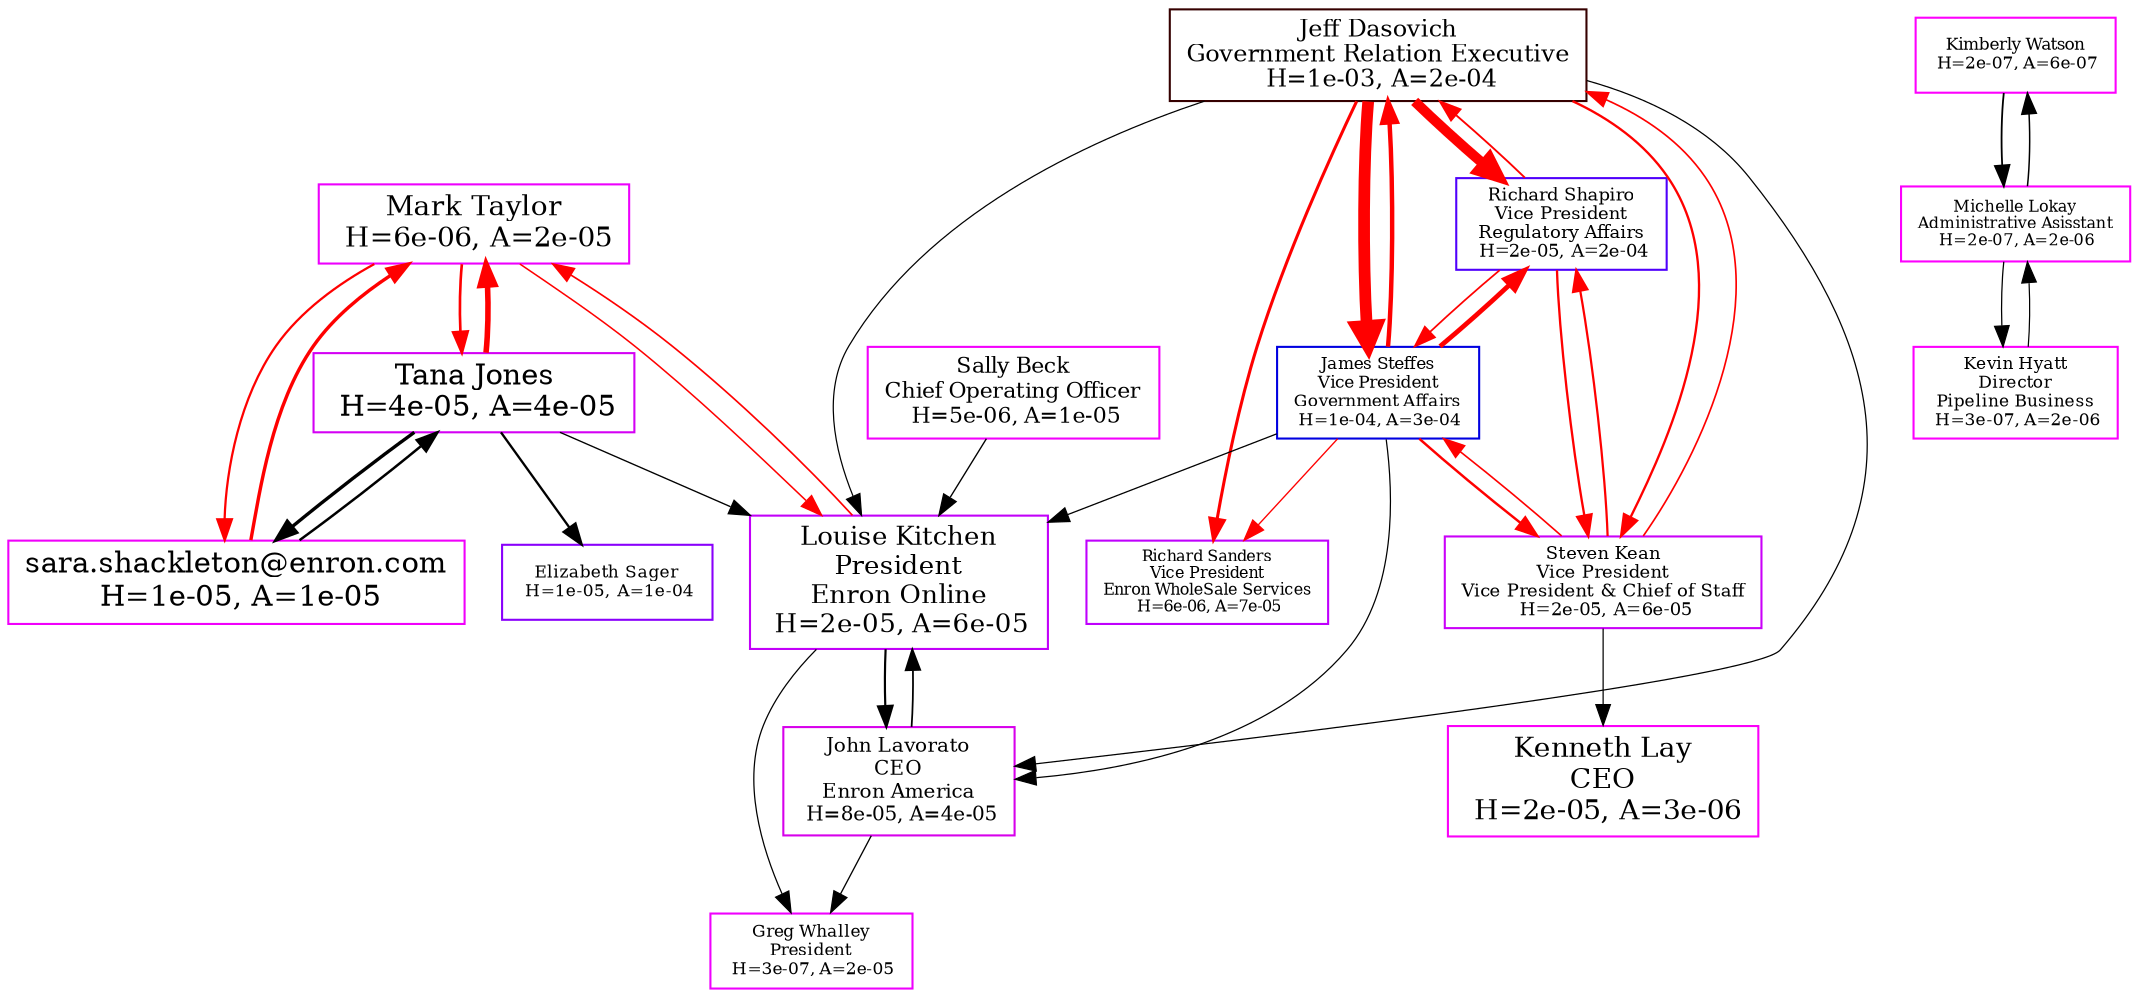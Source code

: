 digraph G {
"Mark Taylor\n H=6e-06, A=2e-05" [color="#ed00fd", shape=record, fontsize=13.4742353223];
"Kimberly Watson\n H=2e-07, A=6e-07" [color="#fe00fe", shape=record, fontsize=7.93173654042];
"Kenneth Lay\nCEO\n H=2e-05, A=3e-06" [color="#fb00f9", shape=record, fontsize=13.3592588966];
"Elizabeth Sager\n H=1e-05, A=1e-04" [color="#8900fb", shape=record, fontsize=8.30565535094];
"Richard Shapiro\nVice President\nRegulatory Affairs\n H=2e-05, A=2e-04" [color="#4f00fb", shape=record, fontsize=8.49066330627];
"Sally Beck\nChief Operating Officer\n H=5e-06, A=1e-05" [color="#f300fd", shape=record, fontsize=10.4595228734];
"Tana Jones\n H=4e-05, A=4e-05" [color="#d400f4", shape=record, fontsize=13.7870800629];
"Kevin Hyatt\nDirector\nPipeline Business\n H=3e-07, A=2e-06" [color="#fd00fe", shape=record, fontsize=8.24381614992];
"Michelle Lokay\nAdministrative Asisstant\n H=2e-07, A=2e-06" [color="#fd00fe", shape=record, fontsize=7.70961650364];
"John Lavorato\nCEO\nEnron America\n H=8e-05, A=4e-05" [color="#d700eb", shape=record, fontsize=9.83640119957];
"Richard Sanders\nVice President\nEnron WholeSale Services\n H=6e-06, A=7e-05" [color="#bf00fd", shape=record, fontsize=7.45829574975];
"Jeff Dasovich\nGovernment Relation Executive\n H=1e-03, A=2e-04" [color="#350000", shape=record, fontsize=11.3367769639];
"Steven Kean\nVice President\nVice President & Chief of Staff\n H=2e-05, A=6e-05" [color="#ca00f9", shape=record, fontsize=8.54965230838];
"sara.shackleton@enron.com\n H=1e-05, A=1e-05" [color="#f000fb", shape=record, fontsize=14.1155677301];
"Louise Kitchen\nPresident\nEnron Online\n H=2e-05, A=6e-05" [color="#c200f9", shape=record, fontsize=12.5410107095];
"Greg Whalley\nPresident\n H=3e-07, A=2e-05" [color="#ef00fe", shape=record, fontsize=8.23082339742];
"James Steffes\nVice President\nGovernment Affairs\n H=1e-04, A=3e-04" [color="#0000e0", shape=record, fontsize=8.20360788785];
"Kimberly Watson\n H=2e-07, A=6e-07" -> "Michelle Lokay\nAdministrative Asisstant\n H=2e-07, A=2e-06"  [color="#000000", weight=4.14804003336, penwidth=0.86850500417];
"Richard Shapiro\nVice President\nRegulatory Affairs\n H=2e-05, A=2e-04" -> "Steven Kean\nVice President\nVice President & Chief of Staff\n H=2e-05, A=6e-05"  [color="#ff0000", weight=6.11478315263, penwidth=1.11434789408];
"Richard Shapiro\nVice President\nRegulatory Affairs\n H=2e-05, A=2e-04" -> "James Steffes\nVice President\nGovernment Affairs\n H=1e-04, A=3e-04"  [color="#ff0000", weight=3.89772727273, penwidth=0.837215909091];
"Richard Shapiro\nVice President\nRegulatory Affairs\n H=2e-05, A=2e-04" -> "Jeff Dasovich\nGovernment Relation Executive\n H=1e-03, A=2e-04"  [color="#ff0000", weight=4.39835279399, penwidth=0.899794099249];
"Mark Taylor\n H=6e-06, A=2e-05" -> "sara.shackleton@enron.com\n H=1e-05, A=1e-05"  [color="#ff0000", weight=5.86447039199, penwidth=1.083058799];
"Mark Taylor\n H=6e-06, A=2e-05" -> "Louise Kitchen\nPresident\nEnron Online\n H=2e-05, A=6e-05"  [color="#ff0000", weight=3.11103002502, penwidth=0.738878753128];
"Mark Taylor\n H=6e-06, A=2e-05" -> "Tana Jones\n H=4e-05, A=4e-05"  [color="#ff0000", weight=7.3663469558, penwidth=1.27079336947];
"Sally Beck\nChief Operating Officer\n H=5e-06, A=1e-05" -> "Louise Kitchen\nPresident\nEnron Online\n H=2e-05, A=6e-05"  [color="#000000", weight=2.46736864053, penwidth=0.658421080067];
"Tana Jones\n H=4e-05, A=4e-05" -> "Elizabeth Sager\n H=1e-05, A=1e-04"  [color="#000000", weight=6.11478315263, penwidth=1.11434789408];
"Tana Jones\n H=4e-05, A=4e-05" -> "Mark Taylor\n H=6e-06, A=2e-05"  [color="#ff0000", weight=18.5946622185, penwidth=2.67433277731];
"Tana Jones\n H=4e-05, A=4e-05" -> "sara.shackleton@enron.com\n H=1e-05, A=1e-05"  [color="#000000", weight=10.2270642202, penwidth=1.62838302752];
"Tana Jones\n H=4e-05, A=4e-05" -> "Louise Kitchen\nPresident\nEnron Online\n H=2e-05, A=6e-05"  [color="#000000", weight=2.39585070892, penwidth=0.649481338616];
"Kevin Hyatt\nDirector\nPipeline Business\n H=3e-07, A=2e-06" -> "Michelle Lokay\nAdministrative Asisstant\n H=2e-07, A=2e-06"  [color="#000000", weight=1.89522518766, penwidth=0.586903148457];
"Michelle Lokay\nAdministrative Asisstant\n H=2e-07, A=2e-06" -> "Kevin Hyatt\nDirector\nPipeline Business\n H=3e-07, A=2e-06"  [color="#000000", weight=2.03826105088, penwidth=0.604782631359];
"Michelle Lokay\nAdministrative Asisstant\n H=2e-07, A=2e-06" -> "Kimberly Watson\n H=2e-07, A=6e-07"  [color="#000000", weight=3.00375312761, penwidth=0.725469140951];
"John Lavorato\nCEO\nEnron America\n H=8e-05, A=4e-05" -> "Louise Kitchen\nPresident\nEnron Online\n H=2e-05, A=6e-05"  [color="#000000", weight=3.96924520434, penwidth=0.846155650542];
"John Lavorato\nCEO\nEnron America\n H=8e-05, A=4e-05" -> "Greg Whalley\nPresident\n H=3e-07, A=2e-05"  [color="#000000", weight=2.2528148457, penwidth=0.631601855713];
"James Steffes\nVice President\nGovernment Affairs\n H=1e-04, A=3e-04" -> "Steven Kean\nVice President\nVice President & Chief of Staff\n H=2e-05, A=6e-05"  [color="#ff0000", weight=6.72268557131, penwidth=1.19033569641];
"James Steffes\nVice President\nGovernment Affairs\n H=1e-04, A=3e-04" -> "John Lavorato\nCEO\nEnron America\n H=8e-05, A=4e-05"  [color="#000000", weight=1.96674311927, penwidth=0.595842889908];
"James Steffes\nVice President\nGovernment Affairs\n H=1e-04, A=3e-04" -> "Richard Shapiro\nVice President\nRegulatory Affairs\n H=2e-05, A=2e-04"  [color="#ff0000", weight=15.5909090909, penwidth=2.29886363636];
"James Steffes\nVice President\nGovernment Affairs\n H=1e-04, A=3e-04" -> "Louise Kitchen\nPresident\nEnron Online\n H=2e-05, A=6e-05"  [color="#000000", weight=2.10977898249, penwidth=0.613722372811];
"James Steffes\nVice President\nGovernment Affairs\n H=1e-04, A=3e-04" -> "Richard Sanders\nVice President\nEnron WholeSale Services\n H=6e-06, A=7e-05"  [color="#ff0000", weight=2.43160967473, penwidth=0.653951209341];
"James Steffes\nVice President\nGovernment Affairs\n H=1e-04, A=3e-04" -> "Jeff Dasovich\nGovernment Relation Executive\n H=1e-03, A=2e-04"  [color="#ff0000", weight=14.2320683903, penwidth=2.12900854879];
"Jeff Dasovich\nGovernment Relation Executive\n H=1e-03, A=2e-04" -> "Steven Kean\nVice President\nVice President & Chief of Staff\n H=2e-05, A=6e-05"  [color="#ff0000", weight=6.18630108424, penwidth=1.12328763553];
"Jeff Dasovich\nGovernment Relation Executive\n H=1e-03, A=2e-04" -> "John Lavorato\nCEO\nEnron America\n H=8e-05, A=4e-05"  [color="#000000", weight=2.00250208507, penwidth=0.600312760634];
"Jeff Dasovich\nGovernment Relation Executive\n H=1e-03, A=2e-04" -> "Richard Shapiro\nVice President\nRegulatory Affairs\n H=2e-05, A=2e-04"  [color="#ff0000", weight=35.723206839, penwidth=4.81540085488];
"Jeff Dasovich\nGovernment Relation Executive\n H=1e-03, A=2e-04" -> "James Steffes\nVice President\nGovernment Affairs\n H=1e-04, A=3e-04"  [color="#ff0000", weight=42.1955796497, penwidth=5.62444745621];
"Jeff Dasovich\nGovernment Relation Executive\n H=1e-03, A=2e-04" -> "Louise Kitchen\nPresident\nEnron Online\n H=2e-05, A=6e-05"  [color="#000000", weight=1.93098415346, penwidth=0.591373019183];
"Jeff Dasovich\nGovernment Relation Executive\n H=1e-03, A=2e-04" -> "Richard Sanders\nVice President\nEnron WholeSale Services\n H=6e-06, A=7e-05"  [color="#ff0000", weight=8.93974145121, penwidth=1.4674676814];
"Steven Kean\nVice President\nVice President & Chief of Staff\n H=2e-05, A=6e-05" -> "Richard Shapiro\nVice President\nRegulatory Affairs\n H=2e-05, A=2e-04"  [color="#ff0000", weight=5.82871142619, penwidth=1.07858892827];
"Steven Kean\nVice President\nVice President & Chief of Staff\n H=2e-05, A=6e-05" -> "Kenneth Lay\nCEO\n H=2e-05, A=3e-06"  [color="#000000", weight=1.89522518766, penwidth=0.586903148457];
"Steven Kean\nVice President\nVice President & Chief of Staff\n H=2e-05, A=6e-05" -> "James Steffes\nVice President\nGovernment Affairs\n H=1e-04, A=3e-04"  [color="#ff0000", weight=3.50437864887, penwidth=0.788047331109];
"Steven Kean\nVice President\nVice President & Chief of Staff\n H=2e-05, A=6e-05" -> "Jeff Dasovich\nGovernment Relation Executive\n H=1e-03, A=2e-04"  [color="#ff0000", weight=3.64741451209, penwidth=0.805926814012];
"sara.shackleton@enron.com\n H=1e-05, A=1e-05" -> "Mark Taylor\n H=6e-06, A=2e-05"  [color="#ff0000", weight=10.3343411176, penwidth=1.6417926397];
"sara.shackleton@enron.com\n H=1e-05, A=1e-05" -> "Tana Jones\n H=4e-05, A=4e-05"  [color="#000000", weight=6.86572143453, penwidth=1.20821517932];
"Louise Kitchen\nPresident\nEnron Online\n H=2e-05, A=6e-05" -> "Mark Taylor\n H=6e-06, A=2e-05"  [color="#ff0000", weight=3.64741451209, penwidth=0.805926814012];
"Louise Kitchen\nPresident\nEnron Online\n H=2e-05, A=6e-05" -> "John Lavorato\nCEO\nEnron America\n H=8e-05, A=4e-05"  [color="#000000", weight=5.57839866555, penwidth=1.04729983319];
"Louise Kitchen\nPresident\nEnron Online\n H=2e-05, A=6e-05" -> "Greg Whalley\nPresident\n H=3e-07, A=2e-05"  [color="#000000", weight=2.00250208507, penwidth=0.600312760634];
}
